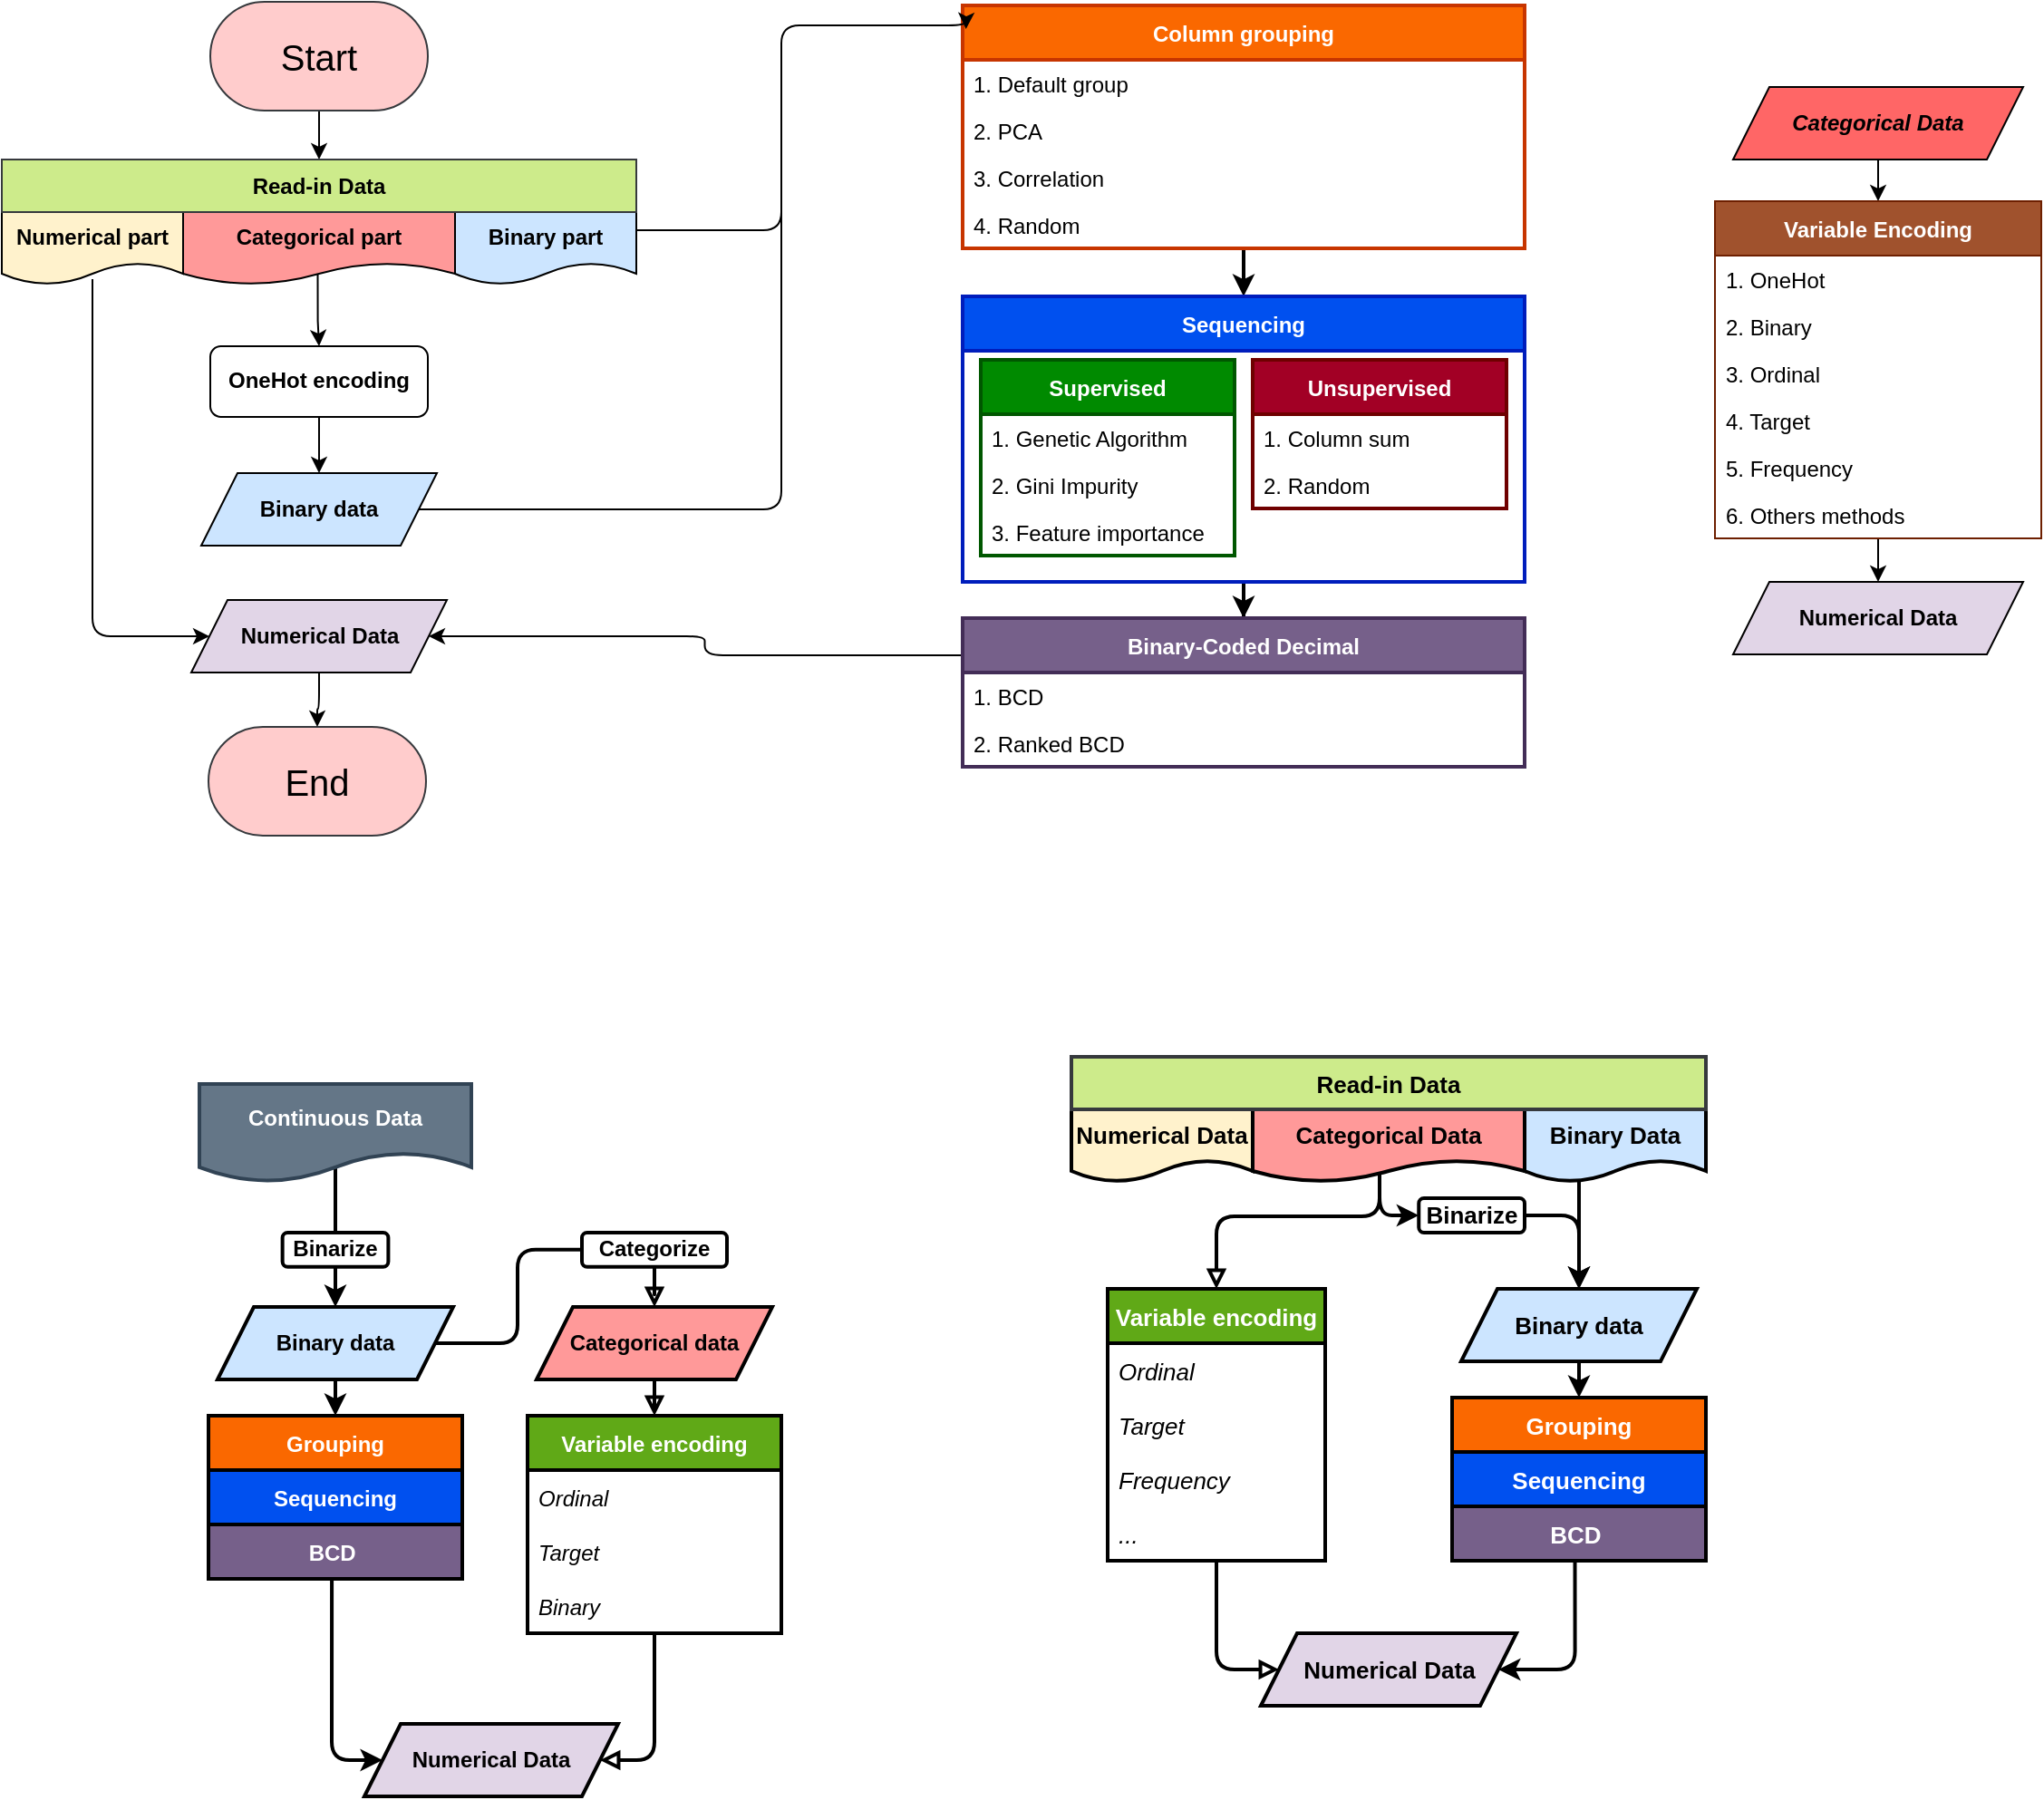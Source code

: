 <mxfile version="20.3.0" type="device"><diagram id="C5RBs43oDa-KdzZeNtuy" name="Page-1"><mxGraphModel dx="1896" dy="1099" grid="1" gridSize="10" guides="1" tooltips="1" connect="1" arrows="1" fold="1" page="1" pageScale="1" pageWidth="827" pageHeight="1169" math="0" shadow="0"><root><mxCell id="WIyWlLk6GJQsqaUBKTNV-0"/><mxCell id="WIyWlLk6GJQsqaUBKTNV-1" parent="WIyWlLk6GJQsqaUBKTNV-0"/><mxCell id="LXW2Xorpcq6iWWIyBUDd-0" value="End" style="rounded=1;whiteSpace=wrap;html=1;arcSize=50;fontSize=20;fillColor=#ffcccc;strokeColor=#36393d;fontStyle=0" parent="WIyWlLk6GJQsqaUBKTNV-1" vertex="1"><mxGeometry x="284" y="490.0" width="120" height="60" as="geometry"/></mxCell><mxCell id="jtyRlh11ROB8_dPjuYXp-7" style="edgeStyle=orthogonalEdgeStyle;rounded=0;orthogonalLoop=1;jettySize=auto;html=1;entryX=0.5;entryY=0;entryDx=0;entryDy=0;" parent="WIyWlLk6GJQsqaUBKTNV-1" source="LXW2Xorpcq6iWWIyBUDd-7" target="jtyRlh11ROB8_dPjuYXp-34" edge="1"><mxGeometry relative="1" as="geometry"><mxPoint x="345" y="189" as="targetPoint"/></mxGeometry></mxCell><mxCell id="LXW2Xorpcq6iWWIyBUDd-7" value="Start" style="rounded=1;whiteSpace=wrap;html=1;arcSize=50;fontSize=20;fillColor=#ffcccc;strokeColor=#36393d;fontStyle=0" parent="WIyWlLk6GJQsqaUBKTNV-1" vertex="1"><mxGeometry x="285" y="90" width="120" height="60" as="geometry"/></mxCell><mxCell id="jtyRlh11ROB8_dPjuYXp-10" style="edgeStyle=orthogonalEdgeStyle;rounded=1;orthogonalLoop=1;jettySize=auto;html=1;exitX=1;exitY=0.5;exitDx=0;exitDy=0;strokeColor=default;endFill=0;anchorPointDirection=1;endArrow=none;" parent="WIyWlLk6GJQsqaUBKTNV-1" source="LXW2Xorpcq6iWWIyBUDd-11" edge="1"><mxGeometry relative="1" as="geometry"><mxPoint x="600" y="190" as="targetPoint"/><Array as="points"><mxPoint x="600" y="370"/></Array></mxGeometry></mxCell><mxCell id="LXW2Xorpcq6iWWIyBUDd-11" value="Binary data" style="shape=parallelogram;perimeter=parallelogramPerimeter;whiteSpace=wrap;html=1;fixedSize=1;fillColor=#cce5ff;fontStyle=1" parent="WIyWlLk6GJQsqaUBKTNV-1" vertex="1"><mxGeometry x="280" y="350" width="130" height="40" as="geometry"/></mxCell><mxCell id="pE0J2Xnm-SNDA-2AuHpZ-0" style="edgeStyle=orthogonalEdgeStyle;rounded=0;orthogonalLoop=1;jettySize=auto;html=1;entryX=0.5;entryY=0;entryDx=0;entryDy=0;strokeWidth=2;" parent="WIyWlLk6GJQsqaUBKTNV-1" source="LXW2Xorpcq6iWWIyBUDd-28" target="Igf9s9R7HYdhKMi6ysMm-11" edge="1"><mxGeometry relative="1" as="geometry"/></mxCell><mxCell id="LXW2Xorpcq6iWWIyBUDd-28" value="Column grouping" style="swimlane;fontStyle=1;childLayout=stackLayout;horizontal=1;startSize=30;horizontalStack=0;resizeParent=1;resizeParentMax=0;resizeLast=0;collapsible=1;marginBottom=0;fillColor=#fa6800;strokeColor=#C73500;fontColor=#FFFFFF;strokeWidth=2;" parent="WIyWlLk6GJQsqaUBKTNV-1" vertex="1"><mxGeometry x="700" y="92" width="310" height="134" as="geometry"><mxRectangle x="384" y="20" width="120" height="26" as="alternateBounds"/></mxGeometry></mxCell><mxCell id="LXW2Xorpcq6iWWIyBUDd-29" value="1. Default group" style="text;strokeColor=none;fillColor=none;align=left;verticalAlign=top;spacingLeft=4;spacingRight=4;overflow=hidden;rotatable=0;points=[[0,0.5],[1,0.5]];portConstraint=eastwest;strokeWidth=2;" parent="LXW2Xorpcq6iWWIyBUDd-28" vertex="1"><mxGeometry y="30" width="310" height="26" as="geometry"/></mxCell><mxCell id="LXW2Xorpcq6iWWIyBUDd-40" value="2. PCA" style="text;strokeColor=none;fillColor=none;align=left;verticalAlign=top;spacingLeft=4;spacingRight=4;overflow=hidden;rotatable=0;points=[[0,0.5],[1,0.5]];portConstraint=eastwest;strokeWidth=2;" parent="LXW2Xorpcq6iWWIyBUDd-28" vertex="1"><mxGeometry y="56" width="310" height="26" as="geometry"/></mxCell><mxCell id="vCXoWLfJSO1_o9SCKneT-0" value="3. Correlation" style="text;strokeColor=none;fillColor=none;align=left;verticalAlign=top;spacingLeft=4;spacingRight=4;overflow=hidden;rotatable=0;points=[[0,0.5],[1,0.5]];portConstraint=eastwest;strokeWidth=2;" vertex="1" parent="LXW2Xorpcq6iWWIyBUDd-28"><mxGeometry y="82" width="310" height="26" as="geometry"/></mxCell><mxCell id="Igf9s9R7HYdhKMi6ysMm-5" value="4. Random" style="text;strokeColor=none;fillColor=none;align=left;verticalAlign=top;spacingLeft=4;spacingRight=4;overflow=hidden;rotatable=0;points=[[0,0.5],[1,0.5]];portConstraint=eastwest;strokeWidth=2;" parent="LXW2Xorpcq6iWWIyBUDd-28" vertex="1"><mxGeometry y="108" width="310" height="26" as="geometry"/></mxCell><mxCell id="jtyRlh11ROB8_dPjuYXp-22" value="" style="edgeStyle=orthogonalEdgeStyle;rounded=1;orthogonalLoop=1;jettySize=auto;html=1;" parent="WIyWlLk6GJQsqaUBKTNV-1" source="LXW2Xorpcq6iWWIyBUDd-67" target="LXW2Xorpcq6iWWIyBUDd-0" edge="1"><mxGeometry relative="1" as="geometry"><mxPoint x="345" y="491.59" as="targetPoint"/></mxGeometry></mxCell><mxCell id="LXW2Xorpcq6iWWIyBUDd-67" value="&lt;span style=&quot;text-align: left;&quot;&gt;&lt;span style=&quot;font-style: normal;&quot;&gt;Numerical Data&lt;/span&gt;&lt;/span&gt;" style="shape=parallelogram;perimeter=parallelogramPerimeter;whiteSpace=wrap;html=1;fixedSize=1;fillColor=#e1d5e7;fontStyle=3;strokeColor=#000000;" parent="WIyWlLk6GJQsqaUBKTNV-1" vertex="1"><mxGeometry x="274.5" y="420" width="141" height="40" as="geometry"/></mxCell><mxCell id="Igf9s9R7HYdhKMi6ysMm-43" style="edgeStyle=orthogonalEdgeStyle;rounded=0;orthogonalLoop=1;jettySize=auto;html=1;strokeWidth=2;" parent="WIyWlLk6GJQsqaUBKTNV-1" source="Igf9s9R7HYdhKMi6ysMm-11" target="Igf9s9R7HYdhKMi6ysMm-39" edge="1"><mxGeometry relative="1" as="geometry"/></mxCell><mxCell id="Igf9s9R7HYdhKMi6ysMm-11" value="Sequencing" style="swimlane;startSize=30;fontStyle=1;fillColor=#0050ef;strokeColor=#001DBC;fontColor=#ffffff;strokeWidth=2;" parent="WIyWlLk6GJQsqaUBKTNV-1" vertex="1"><mxGeometry x="700" y="252.5" width="310" height="157.5" as="geometry"/></mxCell><mxCell id="Igf9s9R7HYdhKMi6ysMm-21" value="Supervised" style="swimlane;fontStyle=1;childLayout=stackLayout;horizontal=1;startSize=30;horizontalStack=0;resizeParent=1;resizeParentMax=0;resizeLast=0;collapsible=1;marginBottom=0;fillColor=#008a00;strokeColor=#005700;fontColor=#ffffff;strokeWidth=2;" parent="Igf9s9R7HYdhKMi6ysMm-11" vertex="1"><mxGeometry x="10" y="35" width="140" height="108" as="geometry"><mxRectangle x="610" y="225" width="120" height="26" as="alternateBounds"/></mxGeometry></mxCell><mxCell id="Igf9s9R7HYdhKMi6ysMm-22" value="1. Genetic Algorithm" style="text;strokeColor=none;fillColor=none;align=left;verticalAlign=top;spacingLeft=4;spacingRight=4;overflow=hidden;rotatable=0;points=[[0,0.5],[1,0.5]];portConstraint=eastwest;strokeWidth=2;" parent="Igf9s9R7HYdhKMi6ysMm-21" vertex="1"><mxGeometry y="30" width="140" height="26" as="geometry"/></mxCell><mxCell id="Igf9s9R7HYdhKMi6ysMm-23" value="2. Gini Impurity" style="text;strokeColor=none;fillColor=none;align=left;verticalAlign=top;spacingLeft=4;spacingRight=4;overflow=hidden;rotatable=0;points=[[0,0.5],[1,0.5]];portConstraint=eastwest;strokeWidth=2;" parent="Igf9s9R7HYdhKMi6ysMm-21" vertex="1"><mxGeometry y="56" width="140" height="26" as="geometry"/></mxCell><mxCell id="ZHnuX_E7N0LM38JET7Q7-0" value="3. Feature importance" style="text;strokeColor=none;fillColor=none;align=left;verticalAlign=top;spacingLeft=4;spacingRight=4;overflow=hidden;rotatable=0;points=[[0,0.5],[1,0.5]];portConstraint=eastwest;strokeWidth=2;" parent="Igf9s9R7HYdhKMi6ysMm-21" vertex="1"><mxGeometry y="82" width="140" height="26" as="geometry"/></mxCell><mxCell id="Igf9s9R7HYdhKMi6ysMm-25" value="Unsupervised" style="swimlane;fontStyle=1;childLayout=stackLayout;horizontal=1;startSize=30;horizontalStack=0;resizeParent=1;resizeParentMax=0;resizeLast=0;collapsible=1;marginBottom=0;fillColor=#a20025;strokeColor=#6F0000;fontColor=#ffffff;strokeWidth=2;" parent="Igf9s9R7HYdhKMi6ysMm-11" vertex="1"><mxGeometry x="160" y="35" width="140" height="82" as="geometry"><mxRectangle x="610" y="225" width="120" height="26" as="alternateBounds"/></mxGeometry></mxCell><mxCell id="Igf9s9R7HYdhKMi6ysMm-26" value="1. Column sum" style="text;strokeColor=none;fillColor=none;align=left;verticalAlign=top;spacingLeft=4;spacingRight=4;overflow=hidden;rotatable=0;points=[[0,0.5],[1,0.5]];portConstraint=eastwest;strokeWidth=2;" parent="Igf9s9R7HYdhKMi6ysMm-25" vertex="1"><mxGeometry y="30" width="140" height="26" as="geometry"/></mxCell><mxCell id="Igf9s9R7HYdhKMi6ysMm-28" value="2. Random" style="text;strokeColor=none;fillColor=none;align=left;verticalAlign=top;spacingLeft=4;spacingRight=4;overflow=hidden;rotatable=0;points=[[0,0.5],[1,0.5]];portConstraint=eastwest;strokeWidth=2;" parent="Igf9s9R7HYdhKMi6ysMm-25" vertex="1"><mxGeometry y="56" width="140" height="26" as="geometry"/></mxCell><mxCell id="jtyRlh11ROB8_dPjuYXp-35" style="edgeStyle=orthogonalEdgeStyle;rounded=1;orthogonalLoop=1;jettySize=auto;html=1;exitX=0;exitY=0.25;exitDx=0;exitDy=0;strokeColor=default;endArrow=classic;endFill=1;entryX=1;entryY=0.5;entryDx=0;entryDy=0;" parent="WIyWlLk6GJQsqaUBKTNV-1" source="Igf9s9R7HYdhKMi6ysMm-39" target="LXW2Xorpcq6iWWIyBUDd-67" edge="1"><mxGeometry relative="1" as="geometry"><mxPoint x="460" y="490" as="targetPoint"/><Array as="points"/></mxGeometry></mxCell><mxCell id="Igf9s9R7HYdhKMi6ysMm-39" value="Binary-Coded Decimal" style="swimlane;fontStyle=1;childLayout=stackLayout;horizontal=1;startSize=30;horizontalStack=0;resizeParent=1;resizeParentMax=0;resizeLast=0;collapsible=1;marginBottom=0;fillColor=#76608a;strokeColor=#432D57;fontColor=#ffffff;strokeWidth=2;" parent="WIyWlLk6GJQsqaUBKTNV-1" vertex="1"><mxGeometry x="700" y="430" width="310" height="82" as="geometry"><mxRectangle x="610" y="225" width="120" height="26" as="alternateBounds"/></mxGeometry></mxCell><mxCell id="Igf9s9R7HYdhKMi6ysMm-40" value="1. BCD " style="text;strokeColor=none;fillColor=none;align=left;verticalAlign=top;spacingLeft=4;spacingRight=4;overflow=hidden;rotatable=0;points=[[0,0.5],[1,0.5]];portConstraint=eastwest;strokeWidth=2;" parent="Igf9s9R7HYdhKMi6ysMm-39" vertex="1"><mxGeometry y="30" width="310" height="26" as="geometry"/></mxCell><mxCell id="Igf9s9R7HYdhKMi6ysMm-41" value="2. Ranked BCD" style="text;strokeColor=none;fillColor=none;align=left;verticalAlign=top;spacingLeft=4;spacingRight=4;overflow=hidden;rotatable=0;points=[[0,0.5],[1,0.5]];portConstraint=eastwest;strokeWidth=2;" parent="Igf9s9R7HYdhKMi6ysMm-39" vertex="1"><mxGeometry y="56" width="310" height="26" as="geometry"/></mxCell><mxCell id="ZHnuX_E7N0LM38JET7Q7-17" value="" style="edgeStyle=orthogonalEdgeStyle;rounded=0;orthogonalLoop=1;jettySize=auto;html=1;" parent="WIyWlLk6GJQsqaUBKTNV-1" source="ZHnuX_E7N0LM38JET7Q7-2" target="ZHnuX_E7N0LM38JET7Q7-7" edge="1"><mxGeometry relative="1" as="geometry"/></mxCell><mxCell id="ZHnuX_E7N0LM38JET7Q7-2" value="Categorical Data" style="shape=parallelogram;perimeter=parallelogramPerimeter;whiteSpace=wrap;html=1;fixedSize=1;fillColor=#FF6666;fontStyle=3" parent="WIyWlLk6GJQsqaUBKTNV-1" vertex="1"><mxGeometry x="1125" y="137" width="160" height="40" as="geometry"/></mxCell><mxCell id="jtyRlh11ROB8_dPjuYXp-14" style="edgeStyle=orthogonalEdgeStyle;rounded=1;orthogonalLoop=1;jettySize=auto;html=1;entryX=0;entryY=0.5;entryDx=0;entryDy=0;exitX=0.5;exitY=0.925;exitDx=0;exitDy=0;exitPerimeter=0;endArrow=classic;endFill=1;" parent="WIyWlLk6GJQsqaUBKTNV-1" source="ZHnuX_E7N0LM38JET7Q7-3" target="LXW2Xorpcq6iWWIyBUDd-67" edge="1"><mxGeometry relative="1" as="geometry"><Array as="points"><mxPoint x="220" y="440"/></Array></mxGeometry></mxCell><mxCell id="ZHnuX_E7N0LM38JET7Q7-3" value="&lt;b&gt;Numerical part&lt;/b&gt;" style="shape=document;whiteSpace=wrap;html=1;boundedLbl=1;fontFamily=Helvetica;fontSize=12;fontColor=default;align=center;strokeColor=#000000;fillColor=#fff2cc;" parent="WIyWlLk6GJQsqaUBKTNV-1" vertex="1"><mxGeometry x="170" y="206" width="100" height="40" as="geometry"/></mxCell><mxCell id="yr26iW7ESLN6CjTI4wyb-2" style="edgeStyle=orthogonalEdgeStyle;rounded=1;orthogonalLoop=1;jettySize=auto;html=1;entryX=0.006;entryY=0.097;entryDx=0;entryDy=0;entryPerimeter=0;endArrow=classic;endFill=1;exitX=1;exitY=0.25;exitDx=0;exitDy=0;" parent="WIyWlLk6GJQsqaUBKTNV-1" source="ZHnuX_E7N0LM38JET7Q7-4" target="LXW2Xorpcq6iWWIyBUDd-28" edge="1"><mxGeometry relative="1" as="geometry"><Array as="points"><mxPoint x="600" y="216"/><mxPoint x="600" y="103"/></Array></mxGeometry></mxCell><mxCell id="ZHnuX_E7N0LM38JET7Q7-4" value="&lt;b&gt;Binary part&lt;/b&gt;" style="shape=document;whiteSpace=wrap;html=1;boundedLbl=1;fontFamily=Helvetica;fontSize=12;fontColor=default;align=center;strokeColor=default;fillColor=#cce5ff;" parent="WIyWlLk6GJQsqaUBKTNV-1" vertex="1"><mxGeometry x="420" y="206" width="100" height="40" as="geometry"/></mxCell><mxCell id="jtyRlh11ROB8_dPjuYXp-1" value="" style="edgeStyle=orthogonalEdgeStyle;rounded=0;orthogonalLoop=1;jettySize=auto;html=1;" parent="WIyWlLk6GJQsqaUBKTNV-1" source="ZHnuX_E7N0LM38JET7Q7-6" target="LXW2Xorpcq6iWWIyBUDd-11" edge="1"><mxGeometry relative="1" as="geometry"/></mxCell><mxCell id="ZHnuX_E7N0LM38JET7Q7-6" value="OneHot encoding" style="rounded=1;whiteSpace=wrap;html=1;fontSize=12;glass=0;strokeWidth=1;shadow=0;fontStyle=1" parent="WIyWlLk6GJQsqaUBKTNV-1" vertex="1"><mxGeometry x="285" y="280" width="120" height="38.94" as="geometry"/></mxCell><mxCell id="ZHnuX_E7N0LM38JET7Q7-18" value="" style="edgeStyle=orthogonalEdgeStyle;rounded=0;orthogonalLoop=1;jettySize=auto;html=1;" parent="WIyWlLk6GJQsqaUBKTNV-1" source="ZHnuX_E7N0LM38JET7Q7-7" target="ZHnuX_E7N0LM38JET7Q7-15" edge="1"><mxGeometry relative="1" as="geometry"/></mxCell><mxCell id="ZHnuX_E7N0LM38JET7Q7-7" value="Variable Encoding" style="swimlane;fontStyle=1;childLayout=stackLayout;horizontal=1;startSize=30;horizontalStack=0;resizeParent=1;resizeParentMax=0;resizeLast=0;collapsible=1;marginBottom=0;fillColor=#a0522d;strokeColor=#6D1F00;fontColor=#ffffff;" parent="WIyWlLk6GJQsqaUBKTNV-1" vertex="1"><mxGeometry x="1115" y="200" width="180" height="186" as="geometry"><mxRectangle x="610" y="225" width="120" height="26" as="alternateBounds"/></mxGeometry></mxCell><mxCell id="ZHnuX_E7N0LM38JET7Q7-8" value="1. OneHot " style="text;strokeColor=none;fillColor=none;align=left;verticalAlign=top;spacingLeft=4;spacingRight=4;overflow=hidden;rotatable=0;points=[[0,0.5],[1,0.5]];portConstraint=eastwest;" parent="ZHnuX_E7N0LM38JET7Q7-7" vertex="1"><mxGeometry y="30" width="180" height="26" as="geometry"/></mxCell><mxCell id="ZHnuX_E7N0LM38JET7Q7-9" value="2. Binary" style="text;strokeColor=none;fillColor=none;align=left;verticalAlign=top;spacingLeft=4;spacingRight=4;overflow=hidden;rotatable=0;points=[[0,0.5],[1,0.5]];portConstraint=eastwest;" parent="ZHnuX_E7N0LM38JET7Q7-7" vertex="1"><mxGeometry y="56" width="180" height="26" as="geometry"/></mxCell><mxCell id="ZHnuX_E7N0LM38JET7Q7-10" value="3. Ordinal" style="text;strokeColor=none;fillColor=none;align=left;verticalAlign=top;spacingLeft=4;spacingRight=4;overflow=hidden;rotatable=0;points=[[0,0.5],[1,0.5]];portConstraint=eastwest;" parent="ZHnuX_E7N0LM38JET7Q7-7" vertex="1"><mxGeometry y="82" width="180" height="26" as="geometry"/></mxCell><mxCell id="ZHnuX_E7N0LM38JET7Q7-11" value="4. Target" style="text;strokeColor=none;fillColor=none;align=left;verticalAlign=top;spacingLeft=4;spacingRight=4;overflow=hidden;rotatable=0;points=[[0,0.5],[1,0.5]];portConstraint=eastwest;" parent="ZHnuX_E7N0LM38JET7Q7-7" vertex="1"><mxGeometry y="108" width="180" height="26" as="geometry"/></mxCell><mxCell id="ZHnuX_E7N0LM38JET7Q7-14" value="5. Frequency" style="text;strokeColor=none;fillColor=none;align=left;verticalAlign=top;spacingLeft=4;spacingRight=4;overflow=hidden;rotatable=0;points=[[0,0.5],[1,0.5]];portConstraint=eastwest;" parent="ZHnuX_E7N0LM38JET7Q7-7" vertex="1"><mxGeometry y="134" width="180" height="26" as="geometry"/></mxCell><mxCell id="ZHnuX_E7N0LM38JET7Q7-20" value="6. Others methods" style="text;strokeColor=none;fillColor=none;align=left;verticalAlign=top;spacingLeft=4;spacingRight=4;overflow=hidden;rotatable=0;points=[[0,0.5],[1,0.5]];portConstraint=eastwest;" parent="ZHnuX_E7N0LM38JET7Q7-7" vertex="1"><mxGeometry y="160" width="180" height="26" as="geometry"/></mxCell><mxCell id="ZHnuX_E7N0LM38JET7Q7-15" value="&lt;span style=&quot;font-style: normal; text-align: left;&quot;&gt;Numerical Data&lt;/span&gt;" style="shape=parallelogram;perimeter=parallelogramPerimeter;whiteSpace=wrap;html=1;fixedSize=1;fillColor=#e1d5e7;fontStyle=3;strokeColor=#000000;" parent="WIyWlLk6GJQsqaUBKTNV-1" vertex="1"><mxGeometry x="1125" y="410" width="160" height="40" as="geometry"/></mxCell><mxCell id="jtyRlh11ROB8_dPjuYXp-2" value="" style="edgeStyle=orthogonalEdgeStyle;rounded=0;orthogonalLoop=1;jettySize=auto;html=1;exitX=0.495;exitY=0.854;exitDx=0;exitDy=0;exitPerimeter=0;" parent="WIyWlLk6GJQsqaUBKTNV-1" source="jtyRlh11ROB8_dPjuYXp-0" target="ZHnuX_E7N0LM38JET7Q7-6" edge="1"><mxGeometry relative="1" as="geometry"/></mxCell><mxCell id="jtyRlh11ROB8_dPjuYXp-0" value="&lt;b&gt;Categorical part&lt;/b&gt;" style="shape=document;whiteSpace=wrap;html=1;boundedLbl=1;fontFamily=Helvetica;fontSize=12;align=center;strokeColor=#000000;fillColor=#FF9999;" parent="WIyWlLk6GJQsqaUBKTNV-1" vertex="1"><mxGeometry x="270" y="206" width="150" height="40" as="geometry"/></mxCell><mxCell id="jtyRlh11ROB8_dPjuYXp-34" value="Read-in Data" style="rounded=0;whiteSpace=wrap;html=1;strokeColor=#36393d;fillColor=#cdeb8b;fontStyle=1" parent="WIyWlLk6GJQsqaUBKTNV-1" vertex="1"><mxGeometry x="170" y="177" width="350" height="29" as="geometry"/></mxCell><mxCell id="tAk2v4RIAFTzkGkOyTKp-6" value="" style="edgeStyle=orthogonalEdgeStyle;orthogonalLoop=1;jettySize=auto;html=1;rounded=1;exitX=0.5;exitY=0;exitDx=0;exitDy=0;strokeWidth=2;endArrow=none;endFill=0;fontSize=12;" parent="WIyWlLk6GJQsqaUBKTNV-1" source="tAk2v4RIAFTzkGkOyTKp-4" target="tAk2v4RIAFTzkGkOyTKp-5" edge="1"><mxGeometry relative="1" as="geometry"><Array as="points"><mxPoint x="354" y="700"/><mxPoint x="354" y="700"/></Array></mxGeometry></mxCell><mxCell id="tAk2v4RIAFTzkGkOyTKp-4" value="&lt;b style=&quot;font-size: 12px;&quot;&gt;Continuous Data&lt;/b&gt;" style="shape=document;whiteSpace=wrap;html=1;boundedLbl=1;fontFamily=Helvetica;fontSize=12;align=center;strokeColor=#314354;fillColor=#647687;fontColor=#ffffff;strokeWidth=2;" parent="WIyWlLk6GJQsqaUBKTNV-1" vertex="1"><mxGeometry x="279" y="687" width="150" height="54" as="geometry"/></mxCell><mxCell id="tAk2v4RIAFTzkGkOyTKp-25" value="" style="edgeStyle=orthogonalEdgeStyle;rounded=1;orthogonalLoop=1;jettySize=auto;html=1;fontColor=#000000;strokeWidth=2;fontSize=12;" parent="WIyWlLk6GJQsqaUBKTNV-1" source="tAk2v4RIAFTzkGkOyTKp-5" target="tAk2v4RIAFTzkGkOyTKp-15" edge="1"><mxGeometry relative="1" as="geometry"/></mxCell><mxCell id="tAk2v4RIAFTzkGkOyTKp-5" value="Binarize" style="rounded=1;whiteSpace=wrap;html=1;fontSize=12;glass=0;strokeWidth=2;shadow=0;fontStyle=1" parent="WIyWlLk6GJQsqaUBKTNV-1" vertex="1"><mxGeometry x="324.82" y="768.94" width="58.37" height="18.94" as="geometry"/></mxCell><mxCell id="tAk2v4RIAFTzkGkOyTKp-26" value="" style="edgeStyle=orthogonalEdgeStyle;rounded=1;orthogonalLoop=1;jettySize=auto;html=1;fontColor=#000000;entryX=0.5;entryY=0;entryDx=0;entryDy=0;strokeWidth=2;endArrow=block;endFill=0;fontSize=12;" parent="WIyWlLk6GJQsqaUBKTNV-1" source="tAk2v4RIAFTzkGkOyTKp-7" target="tAk2v4RIAFTzkGkOyTKp-16" edge="1"><mxGeometry relative="1" as="geometry"/></mxCell><mxCell id="tAk2v4RIAFTzkGkOyTKp-7" value="Categorize" style="rounded=1;whiteSpace=wrap;html=1;fontSize=12;glass=0;strokeWidth=2;shadow=0;fontStyle=1" parent="WIyWlLk6GJQsqaUBKTNV-1" vertex="1"><mxGeometry x="490" y="768.94" width="80" height="18.94" as="geometry"/></mxCell><mxCell id="tAk2v4RIAFTzkGkOyTKp-12" value="Grouping" style="text;strokeColor=#000000;fillColor=#fa6800;align=center;verticalAlign=middle;spacingLeft=4;spacingRight=4;overflow=hidden;points=[[0,0.5],[1,0.5]];portConstraint=eastwest;rotatable=0;fontColor=#FFFFFF;fontStyle=1;strokeWidth=2;fontSize=12;" parent="WIyWlLk6GJQsqaUBKTNV-1" vertex="1"><mxGeometry x="284" y="870" width="140" height="30" as="geometry"/></mxCell><mxCell id="tAk2v4RIAFTzkGkOyTKp-13" value="Sequencing" style="text;strokeColor=#000000;fillColor=#0050ef;align=center;verticalAlign=middle;spacingLeft=4;spacingRight=4;overflow=hidden;points=[[0,0.5],[1,0.5]];portConstraint=eastwest;rotatable=0;fontColor=#ffffff;fontStyle=1;strokeWidth=2;fontSize=12;" parent="WIyWlLk6GJQsqaUBKTNV-1" vertex="1"><mxGeometry x="284" y="900" width="140" height="30" as="geometry"/></mxCell><mxCell id="tAk2v4RIAFTzkGkOyTKp-14" value="BCD " style="text;strokeColor=#000000;fillColor=#76608a;align=center;verticalAlign=middle;spacingLeft=4;spacingRight=4;overflow=hidden;points=[[0,0.5],[1,0.5]];portConstraint=eastwest;rotatable=0;fontColor=#ffffff;fontStyle=1;strokeWidth=2;fontSize=12;" parent="WIyWlLk6GJQsqaUBKTNV-1" vertex="1"><mxGeometry x="284" y="930" width="140" height="30" as="geometry"/></mxCell><mxCell id="tAk2v4RIAFTzkGkOyTKp-27" value="" style="edgeStyle=orthogonalEdgeStyle;rounded=1;orthogonalLoop=1;jettySize=auto;html=1;fontColor=#000000;strokeWidth=2;fontSize=12;" parent="WIyWlLk6GJQsqaUBKTNV-1" source="tAk2v4RIAFTzkGkOyTKp-15" edge="1"><mxGeometry relative="1" as="geometry"><mxPoint x="354" y="870" as="targetPoint"/></mxGeometry></mxCell><mxCell id="tAk2v4RIAFTzkGkOyTKp-31" style="edgeStyle=orthogonalEdgeStyle;rounded=1;orthogonalLoop=1;jettySize=auto;html=1;entryX=0;entryY=0.5;entryDx=0;entryDy=0;fontColor=#000000;strokeWidth=2;endArrow=none;endFill=0;fontSize=12;" parent="WIyWlLk6GJQsqaUBKTNV-1" source="tAk2v4RIAFTzkGkOyTKp-15" target="tAk2v4RIAFTzkGkOyTKp-7" edge="1"><mxGeometry relative="1" as="geometry"/></mxCell><mxCell id="tAk2v4RIAFTzkGkOyTKp-15" value="Binary data" style="shape=parallelogram;perimeter=parallelogramPerimeter;whiteSpace=wrap;html=1;fixedSize=1;fillColor=#cce5ff;fontStyle=1;strokeWidth=2;fontSize=12;" parent="WIyWlLk6GJQsqaUBKTNV-1" vertex="1"><mxGeometry x="289" y="810" width="130" height="40" as="geometry"/></mxCell><mxCell id="tAk2v4RIAFTzkGkOyTKp-28" value="" style="edgeStyle=orthogonalEdgeStyle;rounded=1;orthogonalLoop=1;jettySize=auto;html=1;fontColor=#000000;entryX=0.5;entryY=0;entryDx=0;entryDy=0;strokeWidth=2;endArrow=block;endFill=0;fontSize=12;" parent="WIyWlLk6GJQsqaUBKTNV-1" source="tAk2v4RIAFTzkGkOyTKp-16" target="tAk2v4RIAFTzkGkOyTKp-18" edge="1"><mxGeometry relative="1" as="geometry"/></mxCell><mxCell id="tAk2v4RIAFTzkGkOyTKp-16" value="Categorical data" style="shape=parallelogram;perimeter=parallelogramPerimeter;whiteSpace=wrap;html=1;fixedSize=1;fillColor=#FF9999;fontStyle=1;strokeColor=#000000;strokeWidth=2;fontSize=12;" parent="WIyWlLk6GJQsqaUBKTNV-1" vertex="1"><mxGeometry x="465" y="810" width="130" height="40" as="geometry"/></mxCell><mxCell id="tAk2v4RIAFTzkGkOyTKp-29" style="edgeStyle=orthogonalEdgeStyle;rounded=1;orthogonalLoop=1;jettySize=auto;html=1;fontColor=#000000;strokeWidth=2;entryX=1;entryY=0.5;entryDx=0;entryDy=0;endArrow=block;endFill=0;fontSize=12;" parent="WIyWlLk6GJQsqaUBKTNV-1" source="tAk2v4RIAFTzkGkOyTKp-18" target="tAk2v4RIAFTzkGkOyTKp-23" edge="1"><mxGeometry relative="1" as="geometry"><Array as="points"><mxPoint x="530" y="1060"/></Array></mxGeometry></mxCell><mxCell id="tAk2v4RIAFTzkGkOyTKp-18" value="Variable encoding" style="swimlane;fontStyle=1;childLayout=stackLayout;horizontal=1;startSize=30;horizontalStack=0;resizeParent=1;resizeParentMax=0;resizeLast=0;collapsible=1;marginBottom=0;fillColor=#60a917;fontColor=#ffffff;strokeColor=#000000;strokeWidth=2;fontSize=12;" parent="WIyWlLk6GJQsqaUBKTNV-1" vertex="1"><mxGeometry x="460" y="870" width="140" height="120" as="geometry"/></mxCell><mxCell id="tAk2v4RIAFTzkGkOyTKp-19" value="Ordinal" style="text;strokeColor=none;fillColor=none;align=left;verticalAlign=middle;spacingLeft=4;spacingRight=4;overflow=hidden;points=[[0,0.5],[1,0.5]];portConstraint=eastwest;rotatable=0;fontColor=#000000;fontStyle=2;strokeWidth=2;fontSize=12;" parent="tAk2v4RIAFTzkGkOyTKp-18" vertex="1"><mxGeometry y="30" width="140" height="30" as="geometry"/></mxCell><mxCell id="tAk2v4RIAFTzkGkOyTKp-21" value="Target" style="text;strokeColor=none;fillColor=none;align=left;verticalAlign=middle;spacingLeft=4;spacingRight=4;overflow=hidden;points=[[0,0.5],[1,0.5]];portConstraint=eastwest;rotatable=0;fontColor=#000000;fontStyle=2;strokeWidth=2;fontSize=12;" parent="tAk2v4RIAFTzkGkOyTKp-18" vertex="1"><mxGeometry y="60" width="140" height="30" as="geometry"/></mxCell><mxCell id="tAk2v4RIAFTzkGkOyTKp-22" value="Binary" style="text;strokeColor=none;fillColor=none;align=left;verticalAlign=middle;spacingLeft=4;spacingRight=4;overflow=hidden;points=[[0,0.5],[1,0.5]];portConstraint=eastwest;rotatable=0;fontColor=#000000;fontStyle=2;strokeWidth=2;fontSize=12;" parent="tAk2v4RIAFTzkGkOyTKp-18" vertex="1"><mxGeometry y="90" width="140" height="30" as="geometry"/></mxCell><mxCell id="tAk2v4RIAFTzkGkOyTKp-23" value="&lt;span style=&quot;text-align: left; font-size: 12px;&quot;&gt;&lt;span style=&quot;font-style: normal; font-size: 12px;&quot;&gt;Numerical Data&lt;/span&gt;&lt;/span&gt;" style="shape=parallelogram;perimeter=parallelogramPerimeter;whiteSpace=wrap;html=1;fixedSize=1;fillColor=#e1d5e7;fontStyle=3;strokeColor=#000000;strokeWidth=2;fontSize=12;" parent="WIyWlLk6GJQsqaUBKTNV-1" vertex="1"><mxGeometry x="370" y="1040" width="140" height="40" as="geometry"/></mxCell><mxCell id="tAk2v4RIAFTzkGkOyTKp-30" style="edgeStyle=orthogonalEdgeStyle;rounded=1;orthogonalLoop=1;jettySize=auto;html=1;fontColor=#000000;exitX=0.486;exitY=1.024;exitDx=0;exitDy=0;exitPerimeter=0;entryX=0;entryY=0.5;entryDx=0;entryDy=0;strokeWidth=2;fontSize=12;" parent="WIyWlLk6GJQsqaUBKTNV-1" source="tAk2v4RIAFTzkGkOyTKp-14" target="tAk2v4RIAFTzkGkOyTKp-23" edge="1"><mxGeometry relative="1" as="geometry"><mxPoint x="540.034" y="1000" as="sourcePoint"/><mxPoint x="455" y="1050" as="targetPoint"/><Array as="points"><mxPoint x="352" y="1060"/></Array></mxGeometry></mxCell><mxCell id="tAk2v4RIAFTzkGkOyTKp-60" value="&lt;b style=&quot;font-size: 13px;&quot;&gt;Numerical Data&lt;/b&gt;" style="shape=document;whiteSpace=wrap;html=1;boundedLbl=1;fontFamily=Helvetica;fontSize=13;fontColor=default;align=center;strokeColor=#000000;fillColor=#fff2cc;strokeWidth=2;" parent="WIyWlLk6GJQsqaUBKTNV-1" vertex="1"><mxGeometry x="760" y="701" width="100" height="40" as="geometry"/></mxCell><mxCell id="tAk2v4RIAFTzkGkOyTKp-78" style="edgeStyle=orthogonalEdgeStyle;orthogonalLoop=1;jettySize=auto;html=1;exitX=1;exitY=0.5;exitDx=0;exitDy=0;entryX=0.5;entryY=0;entryDx=0;entryDy=0;fontColor=#000000;strokeColor=#000000;strokeWidth=2;sketch=0;shadow=0;rounded=1;endArrow=classic;endFill=1;fontSize=13;" parent="WIyWlLk6GJQsqaUBKTNV-1" source="tAk2v4RIAFTzkGkOyTKp-62" target="tAk2v4RIAFTzkGkOyTKp-87" edge="1"><mxGeometry relative="1" as="geometry"><Array as="points"><mxPoint x="1040" y="721"/></Array></mxGeometry></mxCell><mxCell id="tAk2v4RIAFTzkGkOyTKp-62" value="&lt;b style=&quot;font-size: 13px;&quot;&gt;Binary Data&lt;/b&gt;" style="shape=document;whiteSpace=wrap;html=1;boundedLbl=1;fontFamily=Helvetica;fontSize=13;fontColor=default;align=center;strokeColor=default;fillColor=#cce5ff;strokeWidth=2;" parent="WIyWlLk6GJQsqaUBKTNV-1" vertex="1"><mxGeometry x="1010" y="701" width="100" height="40" as="geometry"/></mxCell><mxCell id="tAk2v4RIAFTzkGkOyTKp-85" style="edgeStyle=orthogonalEdgeStyle;orthogonalLoop=1;jettySize=auto;html=1;entryX=0.5;entryY=0;entryDx=0;entryDy=0;entryPerimeter=0;fontColor=#000000;startArrow=none;strokeColor=#000000;strokeWidth=2;sketch=0;shadow=0;rounded=1;endArrow=classic;endFill=1;fontSize=13;" parent="WIyWlLk6GJQsqaUBKTNV-1" source="tAk2v4RIAFTzkGkOyTKp-87" target="tAk2v4RIAFTzkGkOyTKp-68" edge="1"><mxGeometry relative="1" as="geometry"><mxPoint x="1040" y="818.94" as="sourcePoint"/></mxGeometry></mxCell><mxCell id="tAk2v4RIAFTzkGkOyTKp-77" style="edgeStyle=orthogonalEdgeStyle;orthogonalLoop=1;jettySize=auto;html=1;exitX=0.424;exitY=1.029;exitDx=0;exitDy=0;entryX=0.5;entryY=0;entryDx=0;entryDy=0;fontColor=#000000;strokeColor=#000000;strokeWidth=2;sketch=0;shadow=0;rounded=1;startArrow=none;startFill=0;endArrow=block;endFill=0;exitPerimeter=0;fontSize=13;" parent="WIyWlLk6GJQsqaUBKTNV-1" source="tAk2v4RIAFTzkGkOyTKp-67" target="tAk2v4RIAFTzkGkOyTKp-73" edge="1"><mxGeometry relative="1" as="geometry"><Array as="points"><mxPoint x="930" y="702"/><mxPoint x="930" y="760"/><mxPoint x="840" y="760"/></Array></mxGeometry></mxCell><mxCell id="tAk2v4RIAFTzkGkOyTKp-95" style="edgeStyle=orthogonalEdgeStyle;rounded=1;sketch=0;orthogonalLoop=1;jettySize=auto;html=1;exitX=0.75;exitY=0;exitDx=0;exitDy=0;entryX=0;entryY=0.5;entryDx=0;entryDy=0;shadow=0;labelBorderColor=default;strokeColor=#000000;strokeWidth=2;fontSize=13;fontColor=#000000;startArrow=none;startFill=0;endArrow=classic;endFill=1;" parent="WIyWlLk6GJQsqaUBKTNV-1" source="tAk2v4RIAFTzkGkOyTKp-66" target="tAk2v4RIAFTzkGkOyTKp-93" edge="1"><mxGeometry relative="1" as="geometry"><Array as="points"><mxPoint x="956" y="701"/><mxPoint x="930" y="700"/><mxPoint x="930" y="760"/></Array></mxGeometry></mxCell><mxCell id="tAk2v4RIAFTzkGkOyTKp-66" value="&lt;b style=&quot;font-size: 13px;&quot;&gt;Categorical Data&lt;/b&gt;" style="shape=document;whiteSpace=wrap;html=1;boundedLbl=1;fontFamily=Helvetica;fontSize=13;align=center;strokeColor=#000000;fillColor=#FF9999;strokeWidth=2;" parent="WIyWlLk6GJQsqaUBKTNV-1" vertex="1"><mxGeometry x="860" y="701" width="150" height="40" as="geometry"/></mxCell><mxCell id="tAk2v4RIAFTzkGkOyTKp-67" value="Read-in Data" style="rounded=0;whiteSpace=wrap;html=1;strokeColor=#36393d;fillColor=#cdeb8b;fontStyle=1;strokeWidth=2;fontSize=13;" parent="WIyWlLk6GJQsqaUBKTNV-1" vertex="1"><mxGeometry x="760" y="672" width="350" height="29" as="geometry"/></mxCell><mxCell id="tAk2v4RIAFTzkGkOyTKp-68" value="Grouping" style="text;strokeColor=default;fillColor=#fa6800;align=center;verticalAlign=middle;spacingLeft=4;spacingRight=4;overflow=hidden;points=[[0,0.5],[1,0.5]];portConstraint=eastwest;rotatable=0;fontColor=#FFFFFF;fontStyle=1;strokeWidth=2;fontSize=13;" parent="WIyWlLk6GJQsqaUBKTNV-1" vertex="1"><mxGeometry x="970" y="860" width="140" height="30" as="geometry"/></mxCell><mxCell id="tAk2v4RIAFTzkGkOyTKp-69" value="Sequencing" style="text;strokeColor=default;fillColor=#0050ef;align=center;verticalAlign=middle;spacingLeft=4;spacingRight=4;overflow=hidden;points=[[0,0.5],[1,0.5]];portConstraint=eastwest;rotatable=0;fontColor=#ffffff;fontStyle=1;strokeWidth=2;fontSize=13;" parent="WIyWlLk6GJQsqaUBKTNV-1" vertex="1"><mxGeometry x="970" y="890" width="140" height="30" as="geometry"/></mxCell><mxCell id="tAk2v4RIAFTzkGkOyTKp-70" value="BCD " style="text;strokeColor=default;fillColor=#76608a;align=center;verticalAlign=middle;spacingLeft=4;spacingRight=4;overflow=hidden;points=[[0,0.5],[1,0.5]];portConstraint=eastwest;rotatable=0;fontColor=#ffffff;fontStyle=1;strokeWidth=2;fontSize=13;" parent="WIyWlLk6GJQsqaUBKTNV-1" vertex="1"><mxGeometry x="970" y="920" width="140" height="30" as="geometry"/></mxCell><mxCell id="tAk2v4RIAFTzkGkOyTKp-72" value="&lt;span style=&quot;text-align: left; font-size: 13px;&quot;&gt;&lt;span style=&quot;font-style: normal; font-size: 13px;&quot;&gt;Numerical Data&lt;/span&gt;&lt;/span&gt;" style="shape=parallelogram;perimeter=parallelogramPerimeter;whiteSpace=wrap;html=1;fixedSize=1;fillColor=#e1d5e7;fontStyle=3;strokeColor=#000000;strokeWidth=2;fontSize=13;" parent="WIyWlLk6GJQsqaUBKTNV-1" vertex="1"><mxGeometry x="864.5" y="990" width="141" height="40" as="geometry"/></mxCell><mxCell id="tAk2v4RIAFTzkGkOyTKp-79" style="edgeStyle=orthogonalEdgeStyle;orthogonalLoop=1;jettySize=auto;html=1;fontColor=#000000;entryX=0;entryY=0.5;entryDx=0;entryDy=0;strokeColor=#000000;strokeWidth=2;sketch=0;shadow=0;rounded=1;startArrow=none;startFill=0;endArrow=block;endFill=0;fontSize=13;" parent="WIyWlLk6GJQsqaUBKTNV-1" source="tAk2v4RIAFTzkGkOyTKp-73" target="tAk2v4RIAFTzkGkOyTKp-72" edge="1"><mxGeometry relative="1" as="geometry"><mxPoint x="870" y="1040" as="targetPoint"/><Array as="points"><mxPoint x="840" y="1010"/></Array></mxGeometry></mxCell><mxCell id="tAk2v4RIAFTzkGkOyTKp-73" value="Variable encoding" style="swimlane;fontStyle=1;childLayout=stackLayout;horizontal=1;startSize=30;horizontalStack=0;resizeParent=1;resizeParentMax=0;resizeLast=0;collapsible=1;marginBottom=0;fillColor=#60a917;fontColor=#ffffff;strokeColor=#000000;strokeWidth=2;fontSize=13;" parent="WIyWlLk6GJQsqaUBKTNV-1" vertex="1"><mxGeometry x="780" y="800" width="120" height="150" as="geometry"/></mxCell><mxCell id="tAk2v4RIAFTzkGkOyTKp-74" value="Ordinal" style="text;strokeColor=none;fillColor=none;align=left;verticalAlign=middle;spacingLeft=4;spacingRight=4;overflow=hidden;points=[[0,0.5],[1,0.5]];portConstraint=eastwest;rotatable=0;fontColor=#000000;fontSize=13;fontStyle=2;strokeWidth=2;" parent="tAk2v4RIAFTzkGkOyTKp-73" vertex="1"><mxGeometry y="30" width="120" height="30" as="geometry"/></mxCell><mxCell id="tAk2v4RIAFTzkGkOyTKp-75" value="Target" style="text;strokeColor=none;fillColor=none;align=left;verticalAlign=middle;spacingLeft=4;spacingRight=4;overflow=hidden;points=[[0,0.5],[1,0.5]];portConstraint=eastwest;rotatable=0;fontColor=#000000;fontSize=13;fontStyle=2;strokeWidth=2;" parent="tAk2v4RIAFTzkGkOyTKp-73" vertex="1"><mxGeometry y="60" width="120" height="30" as="geometry"/></mxCell><mxCell id="tAk2v4RIAFTzkGkOyTKp-76" value="Frequency" style="text;strokeColor=none;fillColor=none;align=left;verticalAlign=middle;spacingLeft=4;spacingRight=4;overflow=hidden;points=[[0,0.5],[1,0.5]];portConstraint=eastwest;rotatable=0;fontColor=#000000;fontSize=13;fontStyle=2;strokeWidth=2;" parent="tAk2v4RIAFTzkGkOyTKp-73" vertex="1"><mxGeometry y="90" width="120" height="30" as="geometry"/></mxCell><mxCell id="tAk2v4RIAFTzkGkOyTKp-88" value="..." style="text;strokeColor=none;fillColor=none;align=left;verticalAlign=middle;spacingLeft=4;spacingRight=4;overflow=hidden;points=[[0,0.5],[1,0.5]];portConstraint=eastwest;rotatable=0;fontColor=#000000;fontSize=13;fontStyle=2;strokeWidth=2;" parent="tAk2v4RIAFTzkGkOyTKp-73" vertex="1"><mxGeometry y="120" width="120" height="30" as="geometry"/></mxCell><mxCell id="tAk2v4RIAFTzkGkOyTKp-86" style="edgeStyle=orthogonalEdgeStyle;orthogonalLoop=1;jettySize=auto;html=1;entryX=1;entryY=0.5;entryDx=0;entryDy=0;fontColor=#000000;exitX=0.484;exitY=1.022;exitDx=0;exitDy=0;exitPerimeter=0;strokeColor=#000000;strokeWidth=2;sketch=0;shadow=0;rounded=1;endArrow=classic;endFill=1;fontSize=13;" parent="WIyWlLk6GJQsqaUBKTNV-1" source="tAk2v4RIAFTzkGkOyTKp-70" target="tAk2v4RIAFTzkGkOyTKp-72" edge="1"><mxGeometry relative="1" as="geometry"><mxPoint x="1050" y="828.94" as="sourcePoint"/><mxPoint x="1050" y="870" as="targetPoint"/><Array as="points"><mxPoint x="1038" y="1010"/></Array></mxGeometry></mxCell><mxCell id="tAk2v4RIAFTzkGkOyTKp-87" value="Binary data" style="shape=parallelogram;perimeter=parallelogramPerimeter;whiteSpace=wrap;html=1;fixedSize=1;fillColor=#cce5ff;fontStyle=1;strokeWidth=2;fontSize=13;" parent="WIyWlLk6GJQsqaUBKTNV-1" vertex="1"><mxGeometry x="975" y="800" width="130" height="40" as="geometry"/></mxCell><mxCell id="tAk2v4RIAFTzkGkOyTKp-96" style="edgeStyle=orthogonalEdgeStyle;rounded=1;sketch=0;orthogonalLoop=1;jettySize=auto;html=1;entryX=0.5;entryY=0;entryDx=0;entryDy=0;shadow=0;labelBorderColor=default;strokeColor=#000000;strokeWidth=2;fontSize=13;fontColor=#000000;startArrow=none;startFill=0;endArrow=classic;endFill=1;" parent="WIyWlLk6GJQsqaUBKTNV-1" source="tAk2v4RIAFTzkGkOyTKp-93" target="tAk2v4RIAFTzkGkOyTKp-87" edge="1"><mxGeometry relative="1" as="geometry"><Array as="points"><mxPoint x="1040" y="759"/></Array></mxGeometry></mxCell><mxCell id="tAk2v4RIAFTzkGkOyTKp-93" value="Binarize" style="rounded=1;whiteSpace=wrap;html=1;fontSize=13;glass=0;strokeWidth=2;shadow=0;fontStyle=1" parent="WIyWlLk6GJQsqaUBKTNV-1" vertex="1"><mxGeometry x="951.63" y="750" width="58.37" height="18.94" as="geometry"/></mxCell></root></mxGraphModel></diagram></mxfile>